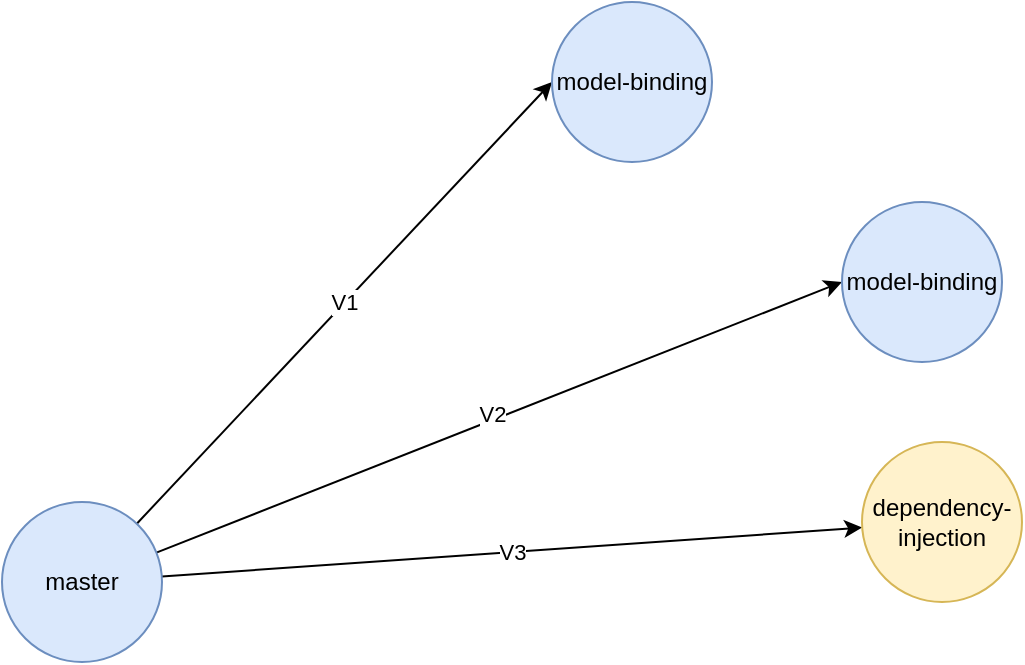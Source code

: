 <mxfile version="25.0.2">
  <diagram name="Page-1" id="Iyse95Z_H3U2H-QRPCRA">
    <mxGraphModel dx="1434" dy="836" grid="1" gridSize="10" guides="1" tooltips="1" connect="1" arrows="1" fold="1" page="1" pageScale="1" pageWidth="850" pageHeight="1100" math="0" shadow="0">
      <root>
        <mxCell id="0" />
        <mxCell id="1" parent="0" />
        <mxCell id="7iM_iTg1HGX7Hh2-i16W-1" value="V1" style="rounded=0;orthogonalLoop=1;jettySize=auto;html=1;entryX=0;entryY=0.5;entryDx=0;entryDy=0;" edge="1" parent="1" source="7iM_iTg1HGX7Hh2-i16W-5" target="7iM_iTg1HGX7Hh2-i16W-6">
          <mxGeometry relative="1" as="geometry" />
        </mxCell>
        <mxCell id="7iM_iTg1HGX7Hh2-i16W-2" style="rounded=0;orthogonalLoop=1;jettySize=auto;html=1;entryX=0;entryY=0.5;entryDx=0;entryDy=0;" edge="1" parent="1" source="7iM_iTg1HGX7Hh2-i16W-5" target="7iM_iTg1HGX7Hh2-i16W-7">
          <mxGeometry relative="1" as="geometry" />
        </mxCell>
        <mxCell id="7iM_iTg1HGX7Hh2-i16W-3" value="V2" style="edgeLabel;html=1;align=center;verticalAlign=middle;resizable=0;points=[];" vertex="1" connectable="0" parent="7iM_iTg1HGX7Hh2-i16W-2">
          <mxGeometry x="-0.015" y="3" relative="1" as="geometry">
            <mxPoint as="offset" />
          </mxGeometry>
        </mxCell>
        <mxCell id="7iM_iTg1HGX7Hh2-i16W-4" value="V3" style="rounded=0;orthogonalLoop=1;jettySize=auto;html=1;" edge="1" parent="1" source="7iM_iTg1HGX7Hh2-i16W-5" target="7iM_iTg1HGX7Hh2-i16W-9">
          <mxGeometry relative="1" as="geometry" />
        </mxCell>
        <mxCell id="7iM_iTg1HGX7Hh2-i16W-5" value="master" style="ellipse;whiteSpace=wrap;html=1;fillColor=#dae8fc;strokeColor=#6c8ebf;" vertex="1" parent="1">
          <mxGeometry x="110" y="380" width="80" height="80" as="geometry" />
        </mxCell>
        <mxCell id="7iM_iTg1HGX7Hh2-i16W-6" value="model-binding" style="ellipse;whiteSpace=wrap;html=1;fillColor=#dae8fc;strokeColor=#6c8ebf;" vertex="1" parent="1">
          <mxGeometry x="385" y="130" width="80" height="80" as="geometry" />
        </mxCell>
        <mxCell id="7iM_iTg1HGX7Hh2-i16W-7" value="model-binding" style="ellipse;whiteSpace=wrap;html=1;fillColor=#dae8fc;strokeColor=#6c8ebf;" vertex="1" parent="1">
          <mxGeometry x="530" y="230" width="80" height="80" as="geometry" />
        </mxCell>
        <mxCell id="7iM_iTg1HGX7Hh2-i16W-9" value="dependency-injection" style="ellipse;whiteSpace=wrap;html=1;fillColor=#fff2cc;strokeColor=#d6b656;" vertex="1" parent="1">
          <mxGeometry x="540" y="350" width="80" height="80" as="geometry" />
        </mxCell>
      </root>
    </mxGraphModel>
  </diagram>
</mxfile>
